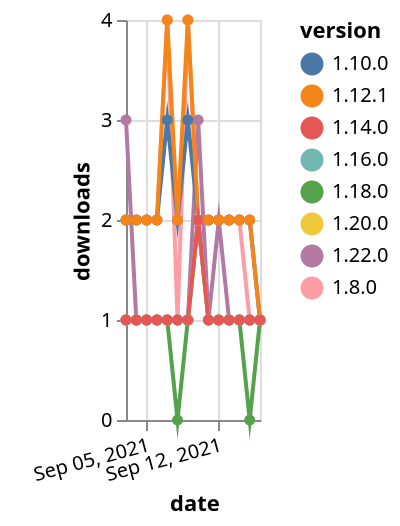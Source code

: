 {"$schema": "https://vega.github.io/schema/vega-lite/v5.json", "description": "A simple bar chart with embedded data.", "data": {"values": [{"date": "2021-09-03", "total": 186, "delta": 1, "version": "1.18.0"}, {"date": "2021-09-04", "total": 187, "delta": 1, "version": "1.18.0"}, {"date": "2021-09-05", "total": 188, "delta": 1, "version": "1.18.0"}, {"date": "2021-09-06", "total": 189, "delta": 1, "version": "1.18.0"}, {"date": "2021-09-07", "total": 190, "delta": 1, "version": "1.18.0"}, {"date": "2021-09-08", "total": 190, "delta": 0, "version": "1.18.0"}, {"date": "2021-09-09", "total": 191, "delta": 1, "version": "1.18.0"}, {"date": "2021-09-10", "total": 193, "delta": 2, "version": "1.18.0"}, {"date": "2021-09-11", "total": 194, "delta": 1, "version": "1.18.0"}, {"date": "2021-09-12", "total": 195, "delta": 1, "version": "1.18.0"}, {"date": "2021-09-13", "total": 196, "delta": 1, "version": "1.18.0"}, {"date": "2021-09-14", "total": 197, "delta": 1, "version": "1.18.0"}, {"date": "2021-09-15", "total": 197, "delta": 0, "version": "1.18.0"}, {"date": "2021-09-16", "total": 198, "delta": 1, "version": "1.18.0"}, {"date": "2021-09-03", "total": 197, "delta": 3, "version": "1.22.0"}, {"date": "2021-09-04", "total": 198, "delta": 1, "version": "1.22.0"}, {"date": "2021-09-05", "total": 199, "delta": 1, "version": "1.22.0"}, {"date": "2021-09-06", "total": 200, "delta": 1, "version": "1.22.0"}, {"date": "2021-09-07", "total": 201, "delta": 1, "version": "1.22.0"}, {"date": "2021-09-08", "total": 202, "delta": 1, "version": "1.22.0"}, {"date": "2021-09-09", "total": 203, "delta": 1, "version": "1.22.0"}, {"date": "2021-09-10", "total": 206, "delta": 3, "version": "1.22.0"}, {"date": "2021-09-11", "total": 207, "delta": 1, "version": "1.22.0"}, {"date": "2021-09-12", "total": 209, "delta": 2, "version": "1.22.0"}, {"date": "2021-09-13", "total": 210, "delta": 1, "version": "1.22.0"}, {"date": "2021-09-14", "total": 211, "delta": 1, "version": "1.22.0"}, {"date": "2021-09-15", "total": 212, "delta": 1, "version": "1.22.0"}, {"date": "2021-09-16", "total": 213, "delta": 1, "version": "1.22.0"}, {"date": "2021-09-03", "total": 3079, "delta": 2, "version": "1.8.0"}, {"date": "2021-09-04", "total": 3081, "delta": 2, "version": "1.8.0"}, {"date": "2021-09-05", "total": 3083, "delta": 2, "version": "1.8.0"}, {"date": "2021-09-06", "total": 3085, "delta": 2, "version": "1.8.0"}, {"date": "2021-09-07", "total": 3089, "delta": 4, "version": "1.8.0"}, {"date": "2021-09-08", "total": 3090, "delta": 1, "version": "1.8.0"}, {"date": "2021-09-09", "total": 3094, "delta": 4, "version": "1.8.0"}, {"date": "2021-09-10", "total": 3096, "delta": 2, "version": "1.8.0"}, {"date": "2021-09-11", "total": 3098, "delta": 2, "version": "1.8.0"}, {"date": "2021-09-12", "total": 3100, "delta": 2, "version": "1.8.0"}, {"date": "2021-09-13", "total": 3102, "delta": 2, "version": "1.8.0"}, {"date": "2021-09-14", "total": 3104, "delta": 2, "version": "1.8.0"}, {"date": "2021-09-15", "total": 3105, "delta": 1, "version": "1.8.0"}, {"date": "2021-09-16", "total": 3106, "delta": 1, "version": "1.8.0"}, {"date": "2021-09-03", "total": 2604, "delta": 2, "version": "1.10.0"}, {"date": "2021-09-04", "total": 2606, "delta": 2, "version": "1.10.0"}, {"date": "2021-09-05", "total": 2608, "delta": 2, "version": "1.10.0"}, {"date": "2021-09-06", "total": 2610, "delta": 2, "version": "1.10.0"}, {"date": "2021-09-07", "total": 2613, "delta": 3, "version": "1.10.0"}, {"date": "2021-09-08", "total": 2615, "delta": 2, "version": "1.10.0"}, {"date": "2021-09-09", "total": 2618, "delta": 3, "version": "1.10.0"}, {"date": "2021-09-10", "total": 2620, "delta": 2, "version": "1.10.0"}, {"date": "2021-09-11", "total": 2622, "delta": 2, "version": "1.10.0"}, {"date": "2021-09-12", "total": 2624, "delta": 2, "version": "1.10.0"}, {"date": "2021-09-13", "total": 2626, "delta": 2, "version": "1.10.0"}, {"date": "2021-09-14", "total": 2628, "delta": 2, "version": "1.10.0"}, {"date": "2021-09-15", "total": 2630, "delta": 2, "version": "1.10.0"}, {"date": "2021-09-16", "total": 2631, "delta": 1, "version": "1.10.0"}, {"date": "2021-09-03", "total": 2485, "delta": 2, "version": "1.12.1"}, {"date": "2021-09-04", "total": 2487, "delta": 2, "version": "1.12.1"}, {"date": "2021-09-05", "total": 2489, "delta": 2, "version": "1.12.1"}, {"date": "2021-09-06", "total": 2491, "delta": 2, "version": "1.12.1"}, {"date": "2021-09-07", "total": 2495, "delta": 4, "version": "1.12.1"}, {"date": "2021-09-08", "total": 2497, "delta": 2, "version": "1.12.1"}, {"date": "2021-09-09", "total": 2501, "delta": 4, "version": "1.12.1"}, {"date": "2021-09-10", "total": 2503, "delta": 2, "version": "1.12.1"}, {"date": "2021-09-11", "total": 2505, "delta": 2, "version": "1.12.1"}, {"date": "2021-09-12", "total": 2507, "delta": 2, "version": "1.12.1"}, {"date": "2021-09-13", "total": 2509, "delta": 2, "version": "1.12.1"}, {"date": "2021-09-14", "total": 2511, "delta": 2, "version": "1.12.1"}, {"date": "2021-09-15", "total": 2513, "delta": 2, "version": "1.12.1"}, {"date": "2021-09-16", "total": 2514, "delta": 1, "version": "1.12.1"}, {"date": "2021-09-03", "total": 168, "delta": 1, "version": "1.20.0"}, {"date": "2021-09-04", "total": 169, "delta": 1, "version": "1.20.0"}, {"date": "2021-09-05", "total": 170, "delta": 1, "version": "1.20.0"}, {"date": "2021-09-06", "total": 171, "delta": 1, "version": "1.20.0"}, {"date": "2021-09-07", "total": 172, "delta": 1, "version": "1.20.0"}, {"date": "2021-09-08", "total": 173, "delta": 1, "version": "1.20.0"}, {"date": "2021-09-09", "total": 174, "delta": 1, "version": "1.20.0"}, {"date": "2021-09-10", "total": 176, "delta": 2, "version": "1.20.0"}, {"date": "2021-09-11", "total": 177, "delta": 1, "version": "1.20.0"}, {"date": "2021-09-12", "total": 178, "delta": 1, "version": "1.20.0"}, {"date": "2021-09-13", "total": 179, "delta": 1, "version": "1.20.0"}, {"date": "2021-09-14", "total": 180, "delta": 1, "version": "1.20.0"}, {"date": "2021-09-15", "total": 181, "delta": 1, "version": "1.20.0"}, {"date": "2021-09-16", "total": 182, "delta": 1, "version": "1.20.0"}, {"date": "2021-09-03", "total": 201, "delta": 1, "version": "1.16.0"}, {"date": "2021-09-04", "total": 202, "delta": 1, "version": "1.16.0"}, {"date": "2021-09-05", "total": 203, "delta": 1, "version": "1.16.0"}, {"date": "2021-09-06", "total": 204, "delta": 1, "version": "1.16.0"}, {"date": "2021-09-07", "total": 205, "delta": 1, "version": "1.16.0"}, {"date": "2021-09-08", "total": 206, "delta": 1, "version": "1.16.0"}, {"date": "2021-09-09", "total": 207, "delta": 1, "version": "1.16.0"}, {"date": "2021-09-10", "total": 209, "delta": 2, "version": "1.16.0"}, {"date": "2021-09-11", "total": 210, "delta": 1, "version": "1.16.0"}, {"date": "2021-09-12", "total": 211, "delta": 1, "version": "1.16.0"}, {"date": "2021-09-13", "total": 212, "delta": 1, "version": "1.16.0"}, {"date": "2021-09-14", "total": 213, "delta": 1, "version": "1.16.0"}, {"date": "2021-09-15", "total": 214, "delta": 1, "version": "1.16.0"}, {"date": "2021-09-16", "total": 215, "delta": 1, "version": "1.16.0"}, {"date": "2021-09-03", "total": 243, "delta": 1, "version": "1.14.0"}, {"date": "2021-09-04", "total": 244, "delta": 1, "version": "1.14.0"}, {"date": "2021-09-05", "total": 245, "delta": 1, "version": "1.14.0"}, {"date": "2021-09-06", "total": 246, "delta": 1, "version": "1.14.0"}, {"date": "2021-09-07", "total": 247, "delta": 1, "version": "1.14.0"}, {"date": "2021-09-08", "total": 248, "delta": 1, "version": "1.14.0"}, {"date": "2021-09-09", "total": 249, "delta": 1, "version": "1.14.0"}, {"date": "2021-09-10", "total": 251, "delta": 2, "version": "1.14.0"}, {"date": "2021-09-11", "total": 252, "delta": 1, "version": "1.14.0"}, {"date": "2021-09-12", "total": 253, "delta": 1, "version": "1.14.0"}, {"date": "2021-09-13", "total": 254, "delta": 1, "version": "1.14.0"}, {"date": "2021-09-14", "total": 255, "delta": 1, "version": "1.14.0"}, {"date": "2021-09-15", "total": 256, "delta": 1, "version": "1.14.0"}, {"date": "2021-09-16", "total": 257, "delta": 1, "version": "1.14.0"}]}, "width": "container", "mark": {"type": "line", "point": {"filled": true}}, "encoding": {"x": {"field": "date", "type": "temporal", "timeUnit": "yearmonthdate", "title": "date", "axis": {"labelAngle": -15}}, "y": {"field": "delta", "type": "quantitative", "title": "downloads"}, "color": {"field": "version", "type": "nominal"}, "tooltip": {"field": "delta"}}}